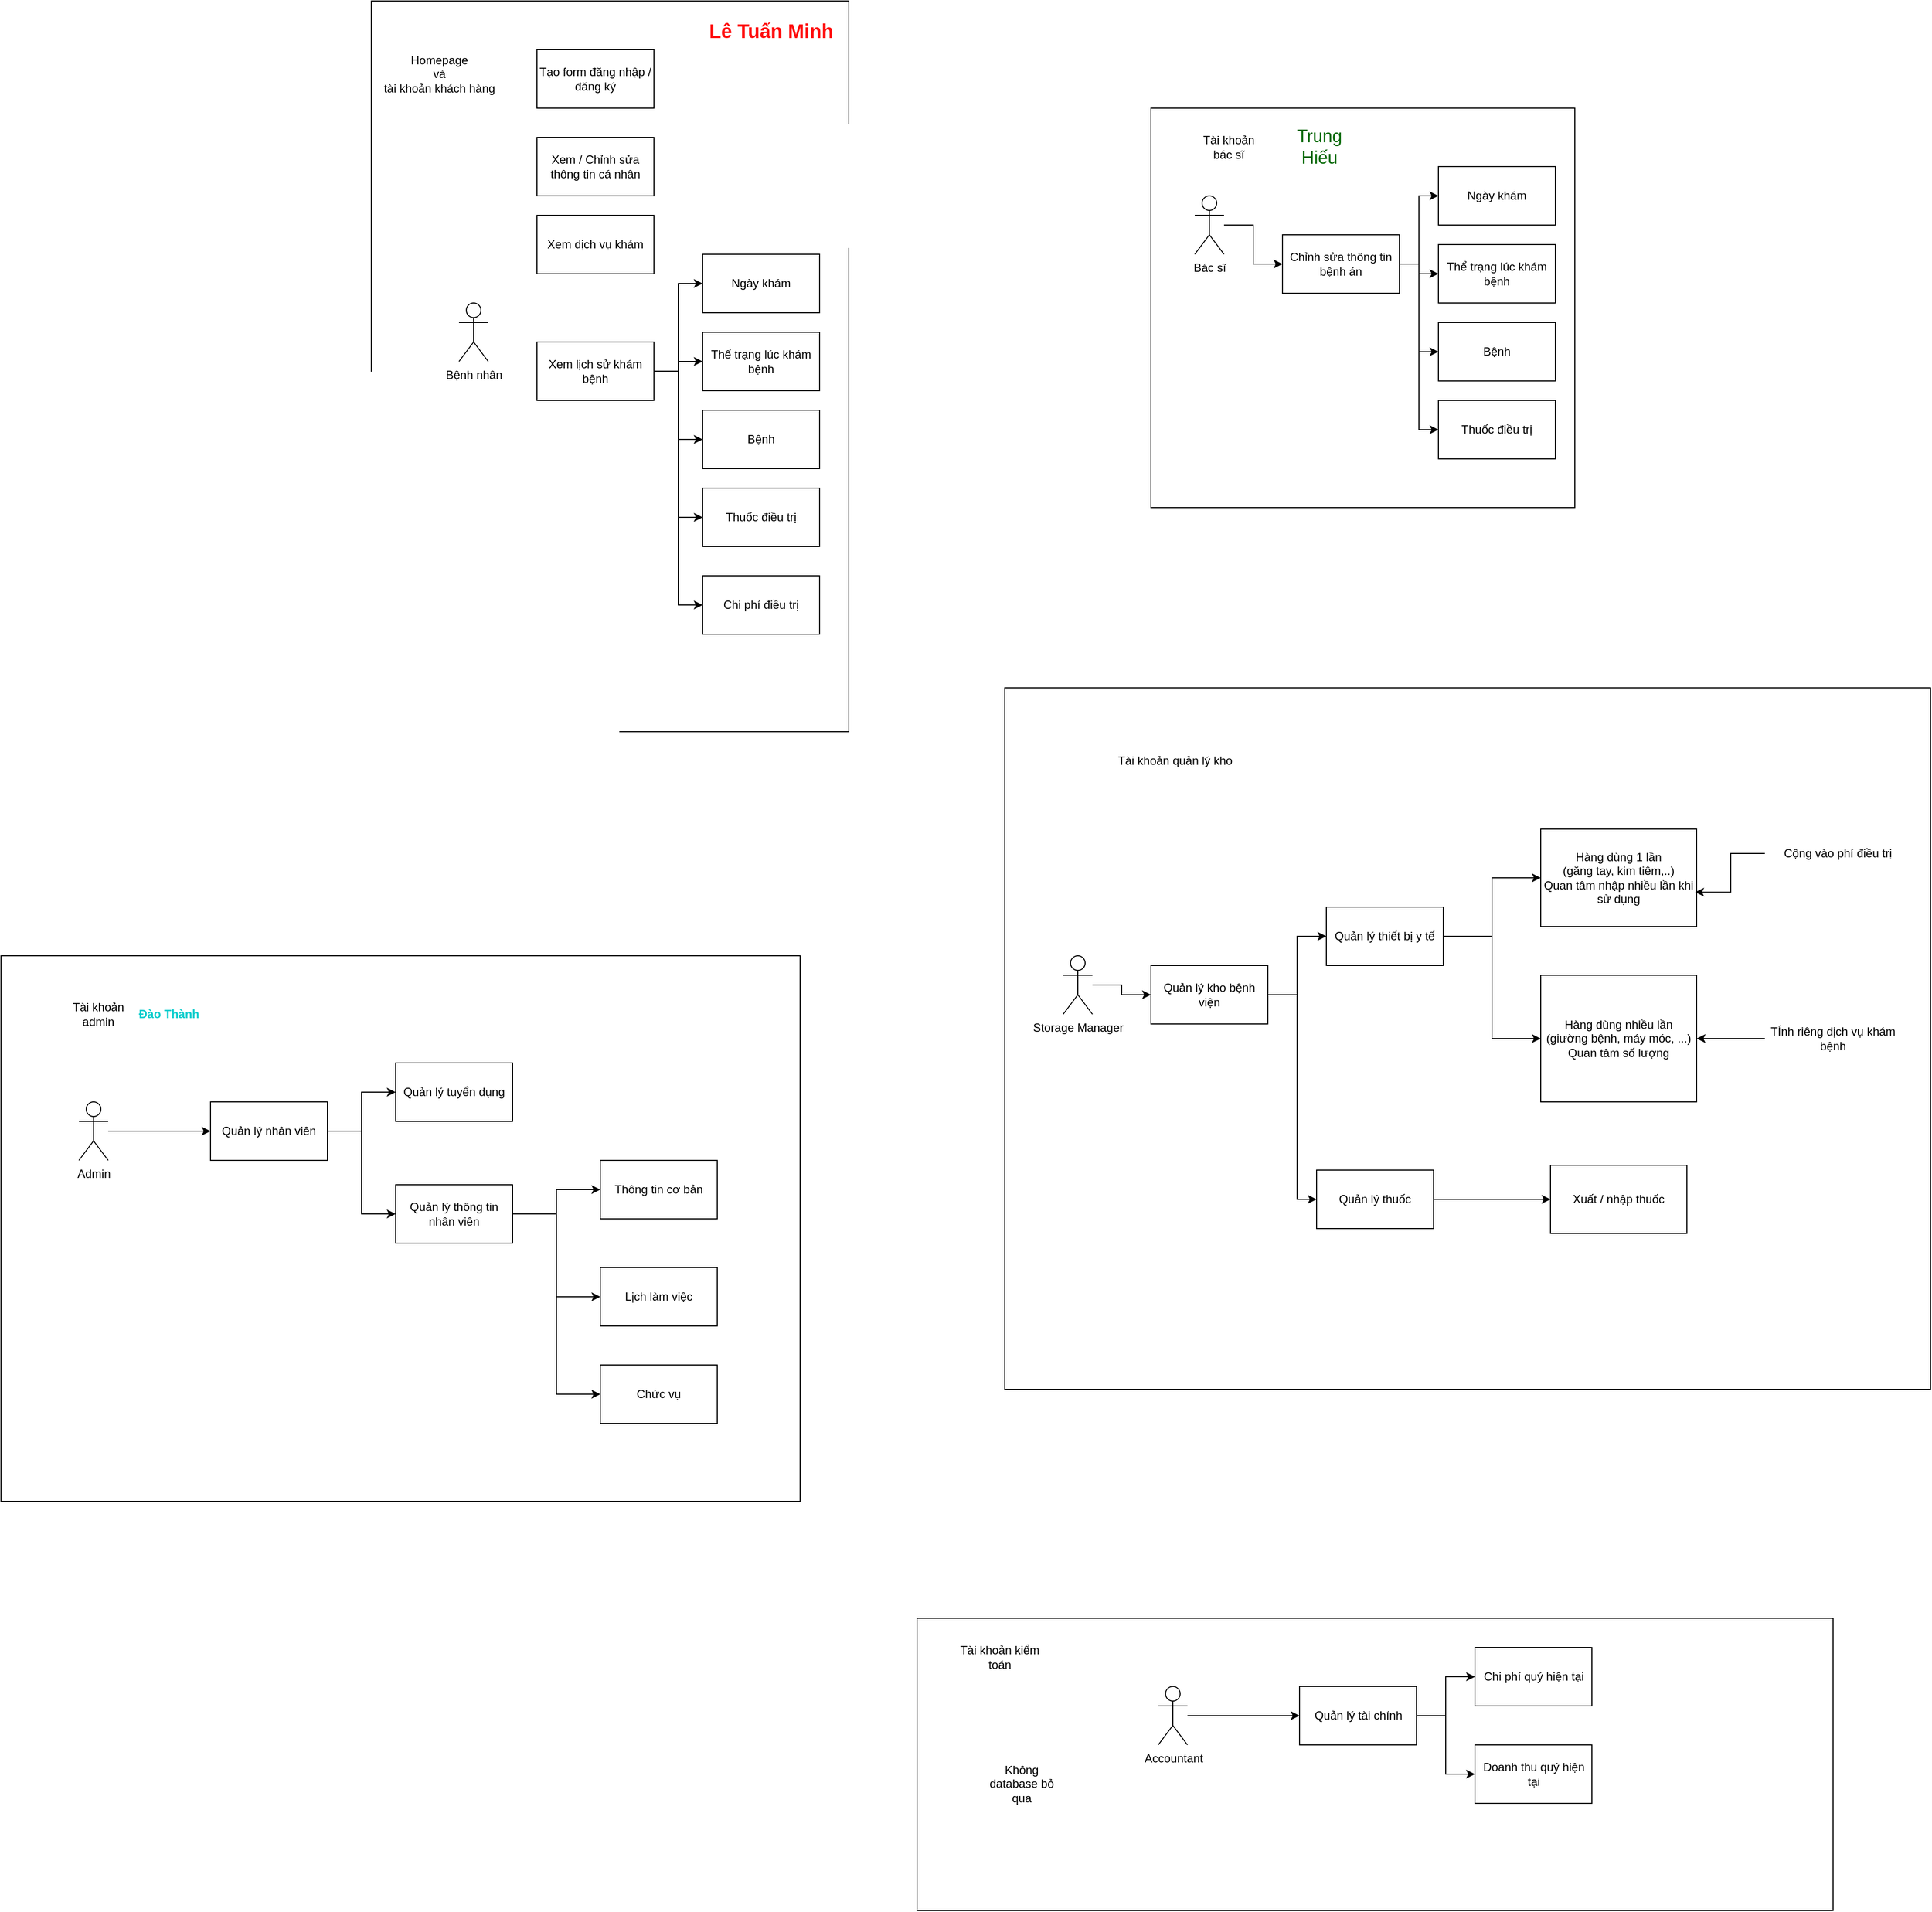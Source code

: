 <mxfile version="14.2.9" type="github">
  <diagram id="XGmTM283f2upPylEM_hm" name="Page-1">
    <mxGraphModel dx="2333" dy="781" grid="1" gridSize="10" guides="1" tooltips="1" connect="1" arrows="1" fold="1" page="1" pageScale="1" pageWidth="850" pageHeight="1100" math="0" shadow="0">
      <root>
        <mxCell id="0" />
        <mxCell id="1" parent="0" />
        <mxCell id="I_VAa2MuaLFRDVZnbhv6-82" value="" style="rounded=0;whiteSpace=wrap;html=1;" parent="1" vertex="1">
          <mxGeometry x="710" y="1670" width="940" height="300" as="geometry" />
        </mxCell>
        <mxCell id="I_VAa2MuaLFRDVZnbhv6-80" value="" style="rounded=0;whiteSpace=wrap;html=1;" parent="1" vertex="1">
          <mxGeometry x="-230" y="990" width="820" height="560" as="geometry" />
        </mxCell>
        <mxCell id="I_VAa2MuaLFRDVZnbhv6-78" value="" style="rounded=0;whiteSpace=wrap;html=1;" parent="1" vertex="1">
          <mxGeometry x="800" y="715" width="950" height="720" as="geometry" />
        </mxCell>
        <mxCell id="I_VAa2MuaLFRDVZnbhv6-76" value="" style="rounded=0;whiteSpace=wrap;html=1;" parent="1" vertex="1">
          <mxGeometry x="950" y="120" width="435" height="410" as="geometry" />
        </mxCell>
        <mxCell id="I_VAa2MuaLFRDVZnbhv6-73" value="" style="rounded=0;whiteSpace=wrap;html=1;" parent="1" vertex="1">
          <mxGeometry x="150" y="10" width="490" height="750" as="geometry" />
        </mxCell>
        <mxCell id="I_VAa2MuaLFRDVZnbhv6-1" value="Tạo form đăng nhập / đăng ký" style="rounded=0;whiteSpace=wrap;html=1;" parent="1" vertex="1">
          <mxGeometry x="320" y="60" width="120" height="60" as="geometry" />
        </mxCell>
        <mxCell id="I_VAa2MuaLFRDVZnbhv6-2" value="Xem dịch vụ khám" style="rounded=0;whiteSpace=wrap;html=1;" parent="1" vertex="1">
          <mxGeometry x="320" y="230" width="120" height="60" as="geometry" />
        </mxCell>
        <mxCell id="I_VAa2MuaLFRDVZnbhv6-6" style="edgeStyle=orthogonalEdgeStyle;rounded=0;orthogonalLoop=1;jettySize=auto;html=1;entryX=0;entryY=0.5;entryDx=0;entryDy=0;" parent="1" source="I_VAa2MuaLFRDVZnbhv6-3" target="I_VAa2MuaLFRDVZnbhv6-4" edge="1">
          <mxGeometry relative="1" as="geometry" />
        </mxCell>
        <mxCell id="I_VAa2MuaLFRDVZnbhv6-8" style="edgeStyle=orthogonalEdgeStyle;rounded=0;orthogonalLoop=1;jettySize=auto;html=1;entryX=0;entryY=0.5;entryDx=0;entryDy=0;" parent="1" source="I_VAa2MuaLFRDVZnbhv6-3" target="I_VAa2MuaLFRDVZnbhv6-7" edge="1">
          <mxGeometry relative="1" as="geometry" />
        </mxCell>
        <mxCell id="I_VAa2MuaLFRDVZnbhv6-10" style="edgeStyle=orthogonalEdgeStyle;rounded=0;orthogonalLoop=1;jettySize=auto;html=1;entryX=0;entryY=0.5;entryDx=0;entryDy=0;" parent="1" source="I_VAa2MuaLFRDVZnbhv6-3" target="I_VAa2MuaLFRDVZnbhv6-9" edge="1">
          <mxGeometry relative="1" as="geometry" />
        </mxCell>
        <mxCell id="I_VAa2MuaLFRDVZnbhv6-14" style="edgeStyle=orthogonalEdgeStyle;rounded=0;orthogonalLoop=1;jettySize=auto;html=1;entryX=0;entryY=0.5;entryDx=0;entryDy=0;" parent="1" source="I_VAa2MuaLFRDVZnbhv6-3" target="I_VAa2MuaLFRDVZnbhv6-13" edge="1">
          <mxGeometry relative="1" as="geometry" />
        </mxCell>
        <mxCell id="I_VAa2MuaLFRDVZnbhv6-39" style="edgeStyle=orthogonalEdgeStyle;rounded=0;orthogonalLoop=1;jettySize=auto;html=1;entryX=0;entryY=0.5;entryDx=0;entryDy=0;" parent="1" source="I_VAa2MuaLFRDVZnbhv6-3" target="I_VAa2MuaLFRDVZnbhv6-38" edge="1">
          <mxGeometry relative="1" as="geometry" />
        </mxCell>
        <mxCell id="I_VAa2MuaLFRDVZnbhv6-3" value="Xem lịch sử khám bệnh" style="rounded=0;whiteSpace=wrap;html=1;" parent="1" vertex="1">
          <mxGeometry x="320" y="360" width="120" height="60" as="geometry" />
        </mxCell>
        <mxCell id="I_VAa2MuaLFRDVZnbhv6-4" value="&lt;div&gt;Ngày khám&lt;/div&gt;" style="rounded=0;whiteSpace=wrap;html=1;" parent="1" vertex="1">
          <mxGeometry x="490" y="270" width="120" height="60" as="geometry" />
        </mxCell>
        <mxCell id="I_VAa2MuaLFRDVZnbhv6-7" value="Bệnh" style="rounded=0;whiteSpace=wrap;html=1;" parent="1" vertex="1">
          <mxGeometry x="490" y="430" width="120" height="60" as="geometry" />
        </mxCell>
        <mxCell id="I_VAa2MuaLFRDVZnbhv6-9" value="Thuốc điều trị" style="rounded=0;whiteSpace=wrap;html=1;" parent="1" vertex="1">
          <mxGeometry x="490" y="510" width="120" height="60" as="geometry" />
        </mxCell>
        <mxCell id="I_VAa2MuaLFRDVZnbhv6-21" style="edgeStyle=orthogonalEdgeStyle;rounded=0;orthogonalLoop=1;jettySize=auto;html=1;entryX=0;entryY=0.5;entryDx=0;entryDy=0;" parent="1" source="I_VAa2MuaLFRDVZnbhv6-11" target="I_VAa2MuaLFRDVZnbhv6-17" edge="1">
          <mxGeometry relative="1" as="geometry" />
        </mxCell>
        <mxCell id="I_VAa2MuaLFRDVZnbhv6-22" style="edgeStyle=orthogonalEdgeStyle;rounded=0;orthogonalLoop=1;jettySize=auto;html=1;entryX=0;entryY=0.5;entryDx=0;entryDy=0;" parent="1" source="I_VAa2MuaLFRDVZnbhv6-11" target="I_VAa2MuaLFRDVZnbhv6-20" edge="1">
          <mxGeometry relative="1" as="geometry" />
        </mxCell>
        <mxCell id="I_VAa2MuaLFRDVZnbhv6-23" style="edgeStyle=orthogonalEdgeStyle;rounded=0;orthogonalLoop=1;jettySize=auto;html=1;entryX=0;entryY=0.5;entryDx=0;entryDy=0;" parent="1" source="I_VAa2MuaLFRDVZnbhv6-11" target="I_VAa2MuaLFRDVZnbhv6-18" edge="1">
          <mxGeometry relative="1" as="geometry" />
        </mxCell>
        <mxCell id="I_VAa2MuaLFRDVZnbhv6-24" style="edgeStyle=orthogonalEdgeStyle;rounded=0;orthogonalLoop=1;jettySize=auto;html=1;entryX=0;entryY=0.5;entryDx=0;entryDy=0;" parent="1" source="I_VAa2MuaLFRDVZnbhv6-11" target="I_VAa2MuaLFRDVZnbhv6-19" edge="1">
          <mxGeometry relative="1" as="geometry" />
        </mxCell>
        <mxCell id="I_VAa2MuaLFRDVZnbhv6-11" value="Chỉnh sửa thông tin bệnh án" style="rounded=0;whiteSpace=wrap;html=1;" parent="1" vertex="1">
          <mxGeometry x="1085" y="250" width="120" height="60" as="geometry" />
        </mxCell>
        <mxCell id="I_VAa2MuaLFRDVZnbhv6-12" value="Xem / Chỉnh sửa thông tin cá nhân" style="rounded=0;whiteSpace=wrap;html=1;" parent="1" vertex="1">
          <mxGeometry x="320" y="150" width="120" height="60" as="geometry" />
        </mxCell>
        <mxCell id="I_VAa2MuaLFRDVZnbhv6-13" value="Thể trạng lúc khám bệnh" style="rounded=0;whiteSpace=wrap;html=1;" parent="1" vertex="1">
          <mxGeometry x="490" y="350" width="120" height="60" as="geometry" />
        </mxCell>
        <mxCell id="I_VAa2MuaLFRDVZnbhv6-15" value="Bệnh nhân" style="shape=umlActor;verticalLabelPosition=bottom;verticalAlign=top;html=1;outlineConnect=0;" parent="1" vertex="1">
          <mxGeometry x="240" y="320" width="30" height="60" as="geometry" />
        </mxCell>
        <mxCell id="I_VAa2MuaLFRDVZnbhv6-27" style="edgeStyle=orthogonalEdgeStyle;rounded=0;orthogonalLoop=1;jettySize=auto;html=1;entryX=0;entryY=0.5;entryDx=0;entryDy=0;" parent="1" source="I_VAa2MuaLFRDVZnbhv6-16" target="I_VAa2MuaLFRDVZnbhv6-11" edge="1">
          <mxGeometry relative="1" as="geometry" />
        </mxCell>
        <mxCell id="I_VAa2MuaLFRDVZnbhv6-16" value="Bác sĩ" style="shape=umlActor;verticalLabelPosition=bottom;verticalAlign=top;html=1;outlineConnect=0;" parent="1" vertex="1">
          <mxGeometry x="995" y="210" width="30" height="60" as="geometry" />
        </mxCell>
        <mxCell id="I_VAa2MuaLFRDVZnbhv6-17" value="&lt;div&gt;Ngày khám&lt;/div&gt;" style="rounded=0;whiteSpace=wrap;html=1;" parent="1" vertex="1">
          <mxGeometry x="1245" y="180" width="120" height="60" as="geometry" />
        </mxCell>
        <mxCell id="I_VAa2MuaLFRDVZnbhv6-18" value="Bệnh" style="rounded=0;whiteSpace=wrap;html=1;" parent="1" vertex="1">
          <mxGeometry x="1245" y="340" width="120" height="60" as="geometry" />
        </mxCell>
        <mxCell id="I_VAa2MuaLFRDVZnbhv6-19" value="Thuốc điều trị" style="rounded=0;whiteSpace=wrap;html=1;" parent="1" vertex="1">
          <mxGeometry x="1245" y="420" width="120" height="60" as="geometry" />
        </mxCell>
        <mxCell id="I_VAa2MuaLFRDVZnbhv6-20" value="Thể trạng lúc khám bệnh" style="rounded=0;whiteSpace=wrap;html=1;" parent="1" vertex="1">
          <mxGeometry x="1245" y="260" width="120" height="60" as="geometry" />
        </mxCell>
        <mxCell id="I_VAa2MuaLFRDVZnbhv6-70" style="edgeStyle=orthogonalEdgeStyle;rounded=0;orthogonalLoop=1;jettySize=auto;html=1;entryX=0;entryY=0.5;entryDx=0;entryDy=0;" parent="1" source="I_VAa2MuaLFRDVZnbhv6-25" target="I_VAa2MuaLFRDVZnbhv6-30" edge="1">
          <mxGeometry relative="1" as="geometry" />
        </mxCell>
        <mxCell id="I_VAa2MuaLFRDVZnbhv6-25" value="Storage Manager" style="shape=umlActor;verticalLabelPosition=bottom;verticalAlign=top;html=1;outlineConnect=0;" parent="1" vertex="1">
          <mxGeometry x="860" y="990" width="30" height="60" as="geometry" />
        </mxCell>
        <mxCell id="I_VAa2MuaLFRDVZnbhv6-31" style="edgeStyle=orthogonalEdgeStyle;rounded=0;orthogonalLoop=1;jettySize=auto;html=1;entryX=0;entryY=0.5;entryDx=0;entryDy=0;" parent="1" source="I_VAa2MuaLFRDVZnbhv6-30" target="I_VAa2MuaLFRDVZnbhv6-32" edge="1">
          <mxGeometry relative="1" as="geometry">
            <mxPoint x="1130" y="980" as="targetPoint" />
          </mxGeometry>
        </mxCell>
        <mxCell id="I_VAa2MuaLFRDVZnbhv6-46" style="edgeStyle=orthogonalEdgeStyle;rounded=0;orthogonalLoop=1;jettySize=auto;html=1;entryX=0;entryY=0.5;entryDx=0;entryDy=0;" parent="1" source="I_VAa2MuaLFRDVZnbhv6-30" target="I_VAa2MuaLFRDVZnbhv6-37" edge="1">
          <mxGeometry relative="1" as="geometry">
            <Array as="points">
              <mxPoint x="1100" y="1030" />
              <mxPoint x="1100" y="1240" />
            </Array>
          </mxGeometry>
        </mxCell>
        <mxCell id="I_VAa2MuaLFRDVZnbhv6-30" value="Quản lý kho bệnh viện" style="rounded=0;whiteSpace=wrap;html=1;" parent="1" vertex="1">
          <mxGeometry x="950" y="1000" width="120" height="60" as="geometry" />
        </mxCell>
        <mxCell id="I_VAa2MuaLFRDVZnbhv6-34" style="edgeStyle=orthogonalEdgeStyle;rounded=0;orthogonalLoop=1;jettySize=auto;html=1;entryX=0;entryY=0.5;entryDx=0;entryDy=0;" parent="1" source="I_VAa2MuaLFRDVZnbhv6-32" target="I_VAa2MuaLFRDVZnbhv6-33" edge="1">
          <mxGeometry relative="1" as="geometry" />
        </mxCell>
        <mxCell id="I_VAa2MuaLFRDVZnbhv6-35" style="edgeStyle=orthogonalEdgeStyle;rounded=0;orthogonalLoop=1;jettySize=auto;html=1;entryX=0;entryY=0.5;entryDx=0;entryDy=0;" parent="1" source="I_VAa2MuaLFRDVZnbhv6-32" target="I_VAa2MuaLFRDVZnbhv6-36" edge="1">
          <mxGeometry relative="1" as="geometry">
            <mxPoint x="1300" y="1020" as="targetPoint" />
          </mxGeometry>
        </mxCell>
        <mxCell id="I_VAa2MuaLFRDVZnbhv6-32" value="Quản lý thiết bị y tế" style="rounded=0;whiteSpace=wrap;html=1;" parent="1" vertex="1">
          <mxGeometry x="1130" y="940" width="120" height="60" as="geometry" />
        </mxCell>
        <mxCell id="I_VAa2MuaLFRDVZnbhv6-33" value="&lt;div&gt;Hàng dùng 1 lần&lt;/div&gt;&lt;div&gt;(găng tay, kim tiêm,..)&lt;/div&gt;&lt;div&gt;Quan tâm nhập nhiều lần khi sử dụng&lt;br&gt;&lt;/div&gt;" style="rounded=0;whiteSpace=wrap;html=1;" parent="1" vertex="1">
          <mxGeometry x="1350" y="860" width="160" height="100" as="geometry" />
        </mxCell>
        <mxCell id="I_VAa2MuaLFRDVZnbhv6-36" value="&lt;div&gt;Hàng dùng nhiều lần&lt;/div&gt;&lt;div&gt;(giường bệnh, máy móc, ...)&lt;/div&gt;&lt;div&gt;Quan tâm số lượng&lt;br&gt;&lt;/div&gt;" style="rounded=0;whiteSpace=wrap;html=1;" parent="1" vertex="1">
          <mxGeometry x="1350" y="1010" width="160" height="130" as="geometry" />
        </mxCell>
        <mxCell id="I_VAa2MuaLFRDVZnbhv6-48" style="edgeStyle=orthogonalEdgeStyle;rounded=0;orthogonalLoop=1;jettySize=auto;html=1;entryX=0;entryY=0.5;entryDx=0;entryDy=0;" parent="1" source="I_VAa2MuaLFRDVZnbhv6-37" target="I_VAa2MuaLFRDVZnbhv6-47" edge="1">
          <mxGeometry relative="1" as="geometry" />
        </mxCell>
        <mxCell id="I_VAa2MuaLFRDVZnbhv6-37" value="Quản lý thuốc" style="rounded=0;whiteSpace=wrap;html=1;" parent="1" vertex="1">
          <mxGeometry x="1120" y="1210" width="120" height="60" as="geometry" />
        </mxCell>
        <mxCell id="I_VAa2MuaLFRDVZnbhv6-38" value="Chi phí điều trị" style="rounded=0;whiteSpace=wrap;html=1;" parent="1" vertex="1">
          <mxGeometry x="490" y="600" width="120" height="60" as="geometry" />
        </mxCell>
        <mxCell id="I_VAa2MuaLFRDVZnbhv6-41" style="edgeStyle=orthogonalEdgeStyle;rounded=0;orthogonalLoop=1;jettySize=auto;html=1;entryX=0.991;entryY=0.647;entryDx=0;entryDy=0;entryPerimeter=0;" parent="1" source="I_VAa2MuaLFRDVZnbhv6-40" target="I_VAa2MuaLFRDVZnbhv6-33" edge="1">
          <mxGeometry relative="1" as="geometry" />
        </mxCell>
        <mxCell id="I_VAa2MuaLFRDVZnbhv6-40" value="Cộng vào phí điều trị" style="text;html=1;strokeColor=none;fillColor=none;align=center;verticalAlign=middle;whiteSpace=wrap;rounded=0;" parent="1" vertex="1">
          <mxGeometry x="1580" y="830" width="150" height="110" as="geometry" />
        </mxCell>
        <mxCell id="I_VAa2MuaLFRDVZnbhv6-45" style="edgeStyle=orthogonalEdgeStyle;rounded=0;orthogonalLoop=1;jettySize=auto;html=1;entryX=1;entryY=0.5;entryDx=0;entryDy=0;" parent="1" source="I_VAa2MuaLFRDVZnbhv6-44" target="I_VAa2MuaLFRDVZnbhv6-36" edge="1">
          <mxGeometry relative="1" as="geometry" />
        </mxCell>
        <mxCell id="I_VAa2MuaLFRDVZnbhv6-44" value="TÍnh riêng dịch vụ khám bệnh" style="text;html=1;strokeColor=none;fillColor=none;align=center;verticalAlign=middle;whiteSpace=wrap;rounded=0;" parent="1" vertex="1">
          <mxGeometry x="1580" y="1065" width="140" height="20" as="geometry" />
        </mxCell>
        <mxCell id="I_VAa2MuaLFRDVZnbhv6-47" value="Xuất / nhập thuốc" style="rounded=0;whiteSpace=wrap;html=1;" parent="1" vertex="1">
          <mxGeometry x="1360" y="1205" width="140" height="70" as="geometry" />
        </mxCell>
        <mxCell id="I_VAa2MuaLFRDVZnbhv6-71" style="edgeStyle=orthogonalEdgeStyle;rounded=0;orthogonalLoop=1;jettySize=auto;html=1;entryX=0;entryY=0.5;entryDx=0;entryDy=0;" parent="1" source="I_VAa2MuaLFRDVZnbhv6-49" target="I_VAa2MuaLFRDVZnbhv6-50" edge="1">
          <mxGeometry relative="1" as="geometry" />
        </mxCell>
        <mxCell id="I_VAa2MuaLFRDVZnbhv6-49" value="Admin" style="shape=umlActor;verticalLabelPosition=bottom;verticalAlign=top;html=1;outlineConnect=0;" parent="1" vertex="1">
          <mxGeometry x="-150" y="1140" width="30" height="60" as="geometry" />
        </mxCell>
        <mxCell id="I_VAa2MuaLFRDVZnbhv6-52" style="edgeStyle=orthogonalEdgeStyle;rounded=0;orthogonalLoop=1;jettySize=auto;html=1;entryX=0;entryY=0.5;entryDx=0;entryDy=0;" parent="1" source="I_VAa2MuaLFRDVZnbhv6-50" target="I_VAa2MuaLFRDVZnbhv6-51" edge="1">
          <mxGeometry relative="1" as="geometry" />
        </mxCell>
        <mxCell id="I_VAa2MuaLFRDVZnbhv6-54" style="edgeStyle=orthogonalEdgeStyle;rounded=0;orthogonalLoop=1;jettySize=auto;html=1;entryX=0;entryY=0.5;entryDx=0;entryDy=0;" parent="1" source="I_VAa2MuaLFRDVZnbhv6-50" target="I_VAa2MuaLFRDVZnbhv6-53" edge="1">
          <mxGeometry relative="1" as="geometry" />
        </mxCell>
        <mxCell id="I_VAa2MuaLFRDVZnbhv6-50" value="Quản lý nhân viên" style="rounded=0;whiteSpace=wrap;html=1;" parent="1" vertex="1">
          <mxGeometry x="-15" y="1140" width="120" height="60" as="geometry" />
        </mxCell>
        <mxCell id="I_VAa2MuaLFRDVZnbhv6-51" value="Quản lý tuyển dụng" style="rounded=0;whiteSpace=wrap;html=1;" parent="1" vertex="1">
          <mxGeometry x="175" y="1100" width="120" height="60" as="geometry" />
        </mxCell>
        <mxCell id="I_VAa2MuaLFRDVZnbhv6-57" style="edgeStyle=orthogonalEdgeStyle;rounded=0;orthogonalLoop=1;jettySize=auto;html=1;entryX=0;entryY=0.5;entryDx=0;entryDy=0;" parent="1" source="I_VAa2MuaLFRDVZnbhv6-53" target="I_VAa2MuaLFRDVZnbhv6-56" edge="1">
          <mxGeometry relative="1" as="geometry" />
        </mxCell>
        <mxCell id="I_VAa2MuaLFRDVZnbhv6-59" style="edgeStyle=orthogonalEdgeStyle;rounded=0;orthogonalLoop=1;jettySize=auto;html=1;entryX=0;entryY=0.5;entryDx=0;entryDy=0;" parent="1" source="I_VAa2MuaLFRDVZnbhv6-53" target="I_VAa2MuaLFRDVZnbhv6-58" edge="1">
          <mxGeometry relative="1" as="geometry" />
        </mxCell>
        <mxCell id="I_VAa2MuaLFRDVZnbhv6-62" style="edgeStyle=orthogonalEdgeStyle;rounded=0;orthogonalLoop=1;jettySize=auto;html=1;entryX=0;entryY=0.5;entryDx=0;entryDy=0;" parent="1" source="I_VAa2MuaLFRDVZnbhv6-53" target="I_VAa2MuaLFRDVZnbhv6-60" edge="1">
          <mxGeometry relative="1" as="geometry" />
        </mxCell>
        <mxCell id="I_VAa2MuaLFRDVZnbhv6-53" value="Quản lý thông tin nhân viên" style="rounded=0;whiteSpace=wrap;html=1;" parent="1" vertex="1">
          <mxGeometry x="175" y="1225" width="120" height="60" as="geometry" />
        </mxCell>
        <mxCell id="I_VAa2MuaLFRDVZnbhv6-56" value="Lịch làm việc" style="rounded=0;whiteSpace=wrap;html=1;" parent="1" vertex="1">
          <mxGeometry x="385" y="1310" width="120" height="60" as="geometry" />
        </mxCell>
        <mxCell id="I_VAa2MuaLFRDVZnbhv6-58" value="Chức vụ" style="rounded=0;whiteSpace=wrap;html=1;" parent="1" vertex="1">
          <mxGeometry x="385" y="1410" width="120" height="60" as="geometry" />
        </mxCell>
        <mxCell id="I_VAa2MuaLFRDVZnbhv6-60" value="Thông tin cơ bản" style="rounded=0;whiteSpace=wrap;html=1;" parent="1" vertex="1">
          <mxGeometry x="385" y="1200" width="120" height="60" as="geometry" />
        </mxCell>
        <mxCell id="I_VAa2MuaLFRDVZnbhv6-63" style="edgeStyle=orthogonalEdgeStyle;rounded=0;orthogonalLoop=1;jettySize=auto;html=1;entryX=0;entryY=0.5;entryDx=0;entryDy=0;" parent="1" source="I_VAa2MuaLFRDVZnbhv6-65" target="I_VAa2MuaLFRDVZnbhv6-66" edge="1">
          <mxGeometry relative="1" as="geometry" />
        </mxCell>
        <mxCell id="I_VAa2MuaLFRDVZnbhv6-64" style="edgeStyle=orthogonalEdgeStyle;rounded=0;orthogonalLoop=1;jettySize=auto;html=1;entryX=0;entryY=0.5;entryDx=0;entryDy=0;" parent="1" source="I_VAa2MuaLFRDVZnbhv6-65" target="I_VAa2MuaLFRDVZnbhv6-67" edge="1">
          <mxGeometry relative="1" as="geometry">
            <mxPoint x="1262.5" y="1720" as="targetPoint" />
          </mxGeometry>
        </mxCell>
        <mxCell id="I_VAa2MuaLFRDVZnbhv6-65" value="Quản lý tài chính" style="rounded=0;whiteSpace=wrap;html=1;" parent="1" vertex="1">
          <mxGeometry x="1102.5" y="1740" width="120" height="60" as="geometry" />
        </mxCell>
        <mxCell id="I_VAa2MuaLFRDVZnbhv6-66" value="Doanh thu quý hiện tại" style="rounded=0;whiteSpace=wrap;html=1;" parent="1" vertex="1">
          <mxGeometry x="1282.5" y="1800" width="120" height="60" as="geometry" />
        </mxCell>
        <mxCell id="I_VAa2MuaLFRDVZnbhv6-67" value="Chi phí quý hiện tại" style="rounded=0;whiteSpace=wrap;html=1;" parent="1" vertex="1">
          <mxGeometry x="1282.5" y="1700" width="120" height="60" as="geometry" />
        </mxCell>
        <mxCell id="I_VAa2MuaLFRDVZnbhv6-72" style="edgeStyle=orthogonalEdgeStyle;rounded=0;orthogonalLoop=1;jettySize=auto;html=1;entryX=0;entryY=0.5;entryDx=0;entryDy=0;" parent="1" source="I_VAa2MuaLFRDVZnbhv6-68" target="I_VAa2MuaLFRDVZnbhv6-65" edge="1">
          <mxGeometry relative="1" as="geometry" />
        </mxCell>
        <mxCell id="I_VAa2MuaLFRDVZnbhv6-68" value="Accountant" style="shape=umlActor;verticalLabelPosition=bottom;verticalAlign=top;html=1;outlineConnect=0;" parent="1" vertex="1">
          <mxGeometry x="957.5" y="1740" width="30" height="60" as="geometry" />
        </mxCell>
        <mxCell id="I_VAa2MuaLFRDVZnbhv6-74" value="&lt;div&gt;Homepage&lt;/div&gt;&lt;div&gt;và&lt;/div&gt;&lt;div&gt;tài khoản khách hàng&lt;br&gt;&lt;/div&gt;" style="text;html=1;strokeColor=none;fillColor=none;align=center;verticalAlign=middle;whiteSpace=wrap;rounded=0;" parent="1" vertex="1">
          <mxGeometry x="160" y="10" width="120" height="150" as="geometry" />
        </mxCell>
        <mxCell id="I_VAa2MuaLFRDVZnbhv6-77" value="Tài khoản bác sĩ" style="text;html=1;strokeColor=none;fillColor=none;align=center;verticalAlign=middle;whiteSpace=wrap;rounded=0;" parent="1" vertex="1">
          <mxGeometry x="995" y="150" width="70" height="20" as="geometry" />
        </mxCell>
        <mxCell id="I_VAa2MuaLFRDVZnbhv6-79" value="Tài khoản quản lý kho" style="text;html=1;strokeColor=none;fillColor=none;align=center;verticalAlign=middle;whiteSpace=wrap;rounded=0;" parent="1" vertex="1">
          <mxGeometry x="900" y="780" width="150" height="20" as="geometry" />
        </mxCell>
        <mxCell id="I_VAa2MuaLFRDVZnbhv6-81" value="&lt;div&gt;Tài khoản&lt;/div&gt;&lt;div&gt;admin&lt;br&gt;&lt;/div&gt;" style="text;html=1;strokeColor=none;fillColor=none;align=center;verticalAlign=middle;whiteSpace=wrap;rounded=0;" parent="1" vertex="1">
          <mxGeometry x="-210" y="1040" width="160" height="20" as="geometry" />
        </mxCell>
        <mxCell id="I_VAa2MuaLFRDVZnbhv6-83" value="Tài khoản kiểm toán" style="text;html=1;strokeColor=none;fillColor=none;align=center;verticalAlign=middle;whiteSpace=wrap;rounded=0;" parent="1" vertex="1">
          <mxGeometry x="745" y="1700" width="100" height="20" as="geometry" />
        </mxCell>
        <mxCell id="I_VAa2MuaLFRDVZnbhv6-86" value="Không database bỏ qua" style="text;html=1;strokeColor=none;fillColor=none;align=center;verticalAlign=middle;whiteSpace=wrap;rounded=0;" parent="1" vertex="1">
          <mxGeometry x="775" y="1830" width="85" height="20" as="geometry" />
        </mxCell>
        <mxCell id="mijpiBY--RYvPaBXDb3O-1" value="&lt;b&gt;&lt;font color=&quot;#00cccc&quot;&gt;Đào Thành&lt;/font&gt;&lt;/b&gt;" style="text;html=1;strokeColor=none;fillColor=none;align=center;verticalAlign=middle;whiteSpace=wrap;rounded=0;" parent="1" vertex="1">
          <mxGeometry x="-90" y="1030" width="65" height="40" as="geometry" />
        </mxCell>
        <mxCell id="ZCvPj9Bnyj2WQoyR1ZNv-1" value="&lt;font color=&quot;#ff0d0d&quot; size=&quot;1&quot;&gt;&lt;b style=&quot;font-size: 20px&quot;&gt;Lê Tuấn Minh&lt;/b&gt;&lt;/font&gt;" style="text;html=1;align=center;verticalAlign=middle;resizable=0;points=[];autosize=1;" vertex="1" parent="1">
          <mxGeometry x="490" y="30" width="140" height="20" as="geometry" />
        </mxCell>
        <mxCell id="KwIfmnC8kuaTNsX9p0gN-2" value="&lt;font style=&quot;font-size: 18px&quot; color=&quot;#006600&quot;&gt;Trung Hiếu&lt;br&gt;&lt;/font&gt;" style="text;html=1;strokeColor=none;fillColor=none;align=center;verticalAlign=middle;whiteSpace=wrap;rounded=0;" vertex="1" parent="1">
          <mxGeometry x="1103" y="150" width="40" height="20" as="geometry" />
        </mxCell>
      </root>
    </mxGraphModel>
  </diagram>
</mxfile>
